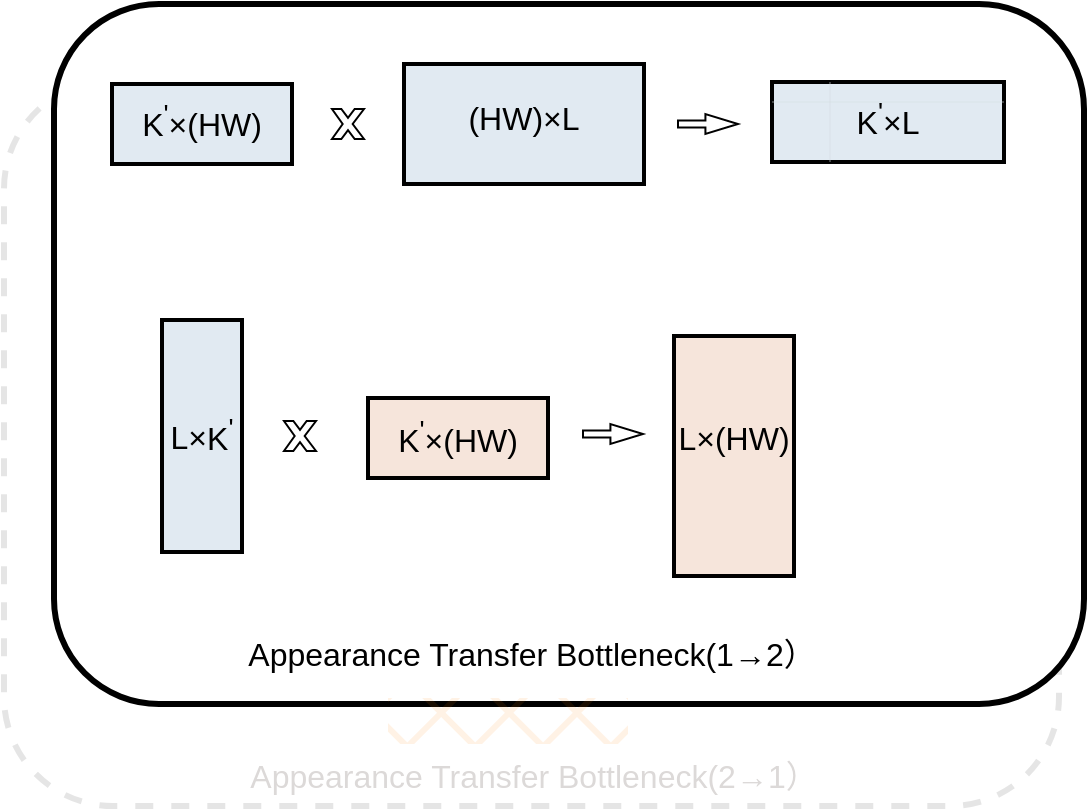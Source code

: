<mxfile version="16.2.2" type="github">
  <diagram id="7XtfOpuD7Q2xYhAB9W4s" name="第 1 页">
    <mxGraphModel dx="782" dy="540" grid="1" gridSize="10" guides="1" tooltips="1" connect="1" arrows="1" fold="1" page="1" pageScale="1" pageWidth="827" pageHeight="1169" math="0" shadow="0">
      <root>
        <mxCell id="0" />
        <mxCell id="1" parent="0" />
        <mxCell id="jSd13r3pANXuDsG4-nZU-106" value="" style="rounded=1;whiteSpace=wrap;html=1;strokeWidth=3;fillColor=none;dashed=1;opacity=10;" parent="1" vertex="1">
          <mxGeometry x="130" y="178" width="527.5" height="363" as="geometry" />
        </mxCell>
        <mxCell id="jSd13r3pANXuDsG4-nZU-1" value="" style="rounded=1;whiteSpace=wrap;html=1;strokeWidth=3;" parent="1" vertex="1">
          <mxGeometry x="155" y="140" width="515" height="350" as="geometry" />
        </mxCell>
        <mxCell id="jSd13r3pANXuDsG4-nZU-8" value="" style="html=1;shadow=0;dashed=0;align=center;verticalAlign=middle;shape=mxgraph.arrows2.arrow;dy=0.64;dx=16.29;notch=0;" parent="1" vertex="1">
          <mxGeometry x="467" y="195" width="30" height="10" as="geometry" />
        </mxCell>
        <mxCell id="jSd13r3pANXuDsG4-nZU-10" value="" style="verticalLabelPosition=bottom;verticalAlign=top;html=1;shape=mxgraph.basic.x" parent="1" vertex="1">
          <mxGeometry x="294" y="192.5" width="16" height="15" as="geometry" />
        </mxCell>
        <mxCell id="jSd13r3pANXuDsG4-nZU-54" value="" style="rounded=0;whiteSpace=wrap;html=1;glass=0;sketch=0;shadow=0;fillColor=#e1eaf2;strokeWidth=2;" parent="1" vertex="1">
          <mxGeometry x="514" y="179" width="116" height="40" as="geometry" />
        </mxCell>
        <mxCell id="jSd13r3pANXuDsG4-nZU-79" value="" style="verticalLabelPosition=bottom;verticalAlign=top;html=1;shape=mxgraph.basic.x" parent="1" vertex="1">
          <mxGeometry x="270" y="348.5" width="16" height="15" as="geometry" />
        </mxCell>
        <mxCell id="jSd13r3pANXuDsG4-nZU-69" value="" style="rounded=0;whiteSpace=wrap;html=1;glass=0;sketch=0;shadow=0;fillColor=#e1eaf2;strokeWidth=2;rotation=90;" parent="1" vertex="1">
          <mxGeometry x="171" y="336" width="116" height="40" as="geometry" />
        </mxCell>
        <mxCell id="jSd13r3pANXuDsG4-nZU-80" value="" style="group" parent="1" vertex="1" connectable="0">
          <mxGeometry x="184" y="178" width="90" height="42" as="geometry" />
        </mxCell>
        <mxCell id="jSd13r3pANXuDsG4-nZU-2" value="" style="rounded=0;whiteSpace=wrap;html=1;glass=0;sketch=0;shadow=0;fillColor=#e1eaf2;strokeWidth=2;" parent="jSd13r3pANXuDsG4-nZU-80" vertex="1">
          <mxGeometry y="2" width="90" height="40" as="geometry" />
        </mxCell>
        <mxCell id="jSd13r3pANXuDsG4-nZU-37" value="&lt;font style=&quot;font-size: 16px&quot; face=&quot;Helvetica&quot;&gt;K&lt;sup&gt;&#39;&lt;/sup&gt;×(HW)&lt;/font&gt;" style="text;html=1;strokeColor=none;fillColor=none;align=center;verticalAlign=middle;whiteSpace=wrap;rounded=0;shadow=0;glass=0;sketch=0;fillStyle=cross-hatch;opacity=30;" parent="jSd13r3pANXuDsG4-nZU-80" vertex="1">
          <mxGeometry x="10" y="5" width="70" height="30" as="geometry" />
        </mxCell>
        <mxCell id="jSd13r3pANXuDsG4-nZU-82" value="" style="rounded=0;whiteSpace=wrap;html=1;glass=0;sketch=0;shadow=0;fillColor=#f6e5db;strokeWidth=2;" parent="1" vertex="1">
          <mxGeometry x="312" y="337" width="90" height="40" as="geometry" />
        </mxCell>
        <mxCell id="jSd13r3pANXuDsG4-nZU-91" value="&lt;font style=&quot;font-size: 16px&quot; face=&quot;Helvetica&quot;&gt;K&lt;sup&gt;&#39;&lt;/sup&gt;×(HW)&lt;/font&gt;" style="text;html=1;strokeColor=none;fillColor=none;align=center;verticalAlign=middle;whiteSpace=wrap;rounded=0;shadow=0;glass=0;sketch=0;fillStyle=cross-hatch;opacity=30;" parent="1" vertex="1">
          <mxGeometry x="322" y="341" width="70" height="30" as="geometry" />
        </mxCell>
        <mxCell id="jSd13r3pANXuDsG4-nZU-93" value="" style="group" parent="1" vertex="1" connectable="0">
          <mxGeometry x="330" y="168" width="196" height="122" as="geometry" />
        </mxCell>
        <mxCell id="jSd13r3pANXuDsG4-nZU-4" value="" style="rounded=0;whiteSpace=wrap;html=1;strokeWidth=2;fillColor=#E1EAF2;" parent="jSd13r3pANXuDsG4-nZU-93" vertex="1">
          <mxGeometry y="2" width="120" height="60" as="geometry" />
        </mxCell>
        <mxCell id="jSd13r3pANXuDsG4-nZU-105" value="" style="html=1;shadow=0;dashed=0;align=center;verticalAlign=middle;shape=mxgraph.arrows2.arrow;dy=0.64;dx=16.29;notch=0;" parent="1" vertex="1">
          <mxGeometry x="419.5" y="350" width="30" height="10" as="geometry" />
        </mxCell>
        <mxCell id="jSd13r3pANXuDsG4-nZU-95" value="" style="rounded=0;whiteSpace=wrap;html=1;strokeWidth=2;fillColor=#F6E5DB;rotation=90;" parent="1" vertex="1">
          <mxGeometry x="435" y="336" width="120" height="60" as="geometry" />
        </mxCell>
        <mxCell id="jSd13r3pANXuDsG4-nZU-104" value="&lt;font style=&quot;font-size: 16px&quot;&gt;L&lt;/font&gt;&lt;font style=&quot;font-size: 16px&quot;&gt;&lt;font style=&quot;font-size: 16px&quot;&gt;×&lt;/font&gt;(HW)&lt;/font&gt;" style="text;html=1;strokeColor=none;fillColor=none;align=center;verticalAlign=middle;whiteSpace=wrap;rounded=0;shadow=0;glass=0;sketch=0;fillStyle=cross-hatch;opacity=30;rotation=0;" parent="1" vertex="1">
          <mxGeometry x="460" y="342" width="70" height="30" as="geometry" />
        </mxCell>
        <mxCell id="jSd13r3pANXuDsG4-nZU-77" value="&lt;font style=&quot;font-size: 16px&quot;&gt;L×&lt;/font&gt;&lt;font style=&quot;font-size: 16px&quot;&gt;K&lt;sup&gt;&#39;&lt;/sup&gt;&lt;/font&gt;" style="text;html=1;strokeColor=none;fillColor=none;align=center;verticalAlign=middle;whiteSpace=wrap;rounded=0;shadow=0;glass=0;sketch=0;fillStyle=cross-hatch;opacity=30;rotation=0;" parent="1" vertex="1">
          <mxGeometry x="194" y="340" width="70" height="30" as="geometry" />
        </mxCell>
        <mxCell id="jSd13r3pANXuDsG4-nZU-40" value="&lt;font style=&quot;font-size: 16px&quot;&gt;(HW)&lt;/font&gt;&lt;font style=&quot;font-size: 16px&quot;&gt;×L&lt;/font&gt;" style="text;html=1;strokeColor=none;fillColor=none;align=center;verticalAlign=middle;whiteSpace=wrap;rounded=0;shadow=0;glass=0;sketch=0;fillStyle=cross-hatch;opacity=30;" parent="1" vertex="1">
          <mxGeometry x="355" y="182" width="70" height="30" as="geometry" />
        </mxCell>
        <mxCell id="jSd13r3pANXuDsG4-nZU-56" value="" style="endArrow=none;html=1;rounded=0;entryX=1;entryY=0.25;entryDx=0;entryDy=0;exitX=0;exitY=0.25;exitDx=0;exitDy=0;strokeColor=#d5dce2;opacity=30;" parent="1" edge="1">
          <mxGeometry width="50" height="50" relative="1" as="geometry">
            <mxPoint x="514" y="189" as="sourcePoint" />
            <mxPoint x="630" y="189" as="targetPoint" />
          </mxGeometry>
        </mxCell>
        <mxCell id="jSd13r3pANXuDsG4-nZU-58" value="" style="endArrow=none;html=1;rounded=0;strokeColor=#d5dce2;exitX=0.25;exitY=0;exitDx=0;exitDy=0;entryX=0.25;entryY=1;entryDx=0;entryDy=0;opacity=30;" parent="1" edge="1">
          <mxGeometry width="50" height="50" relative="1" as="geometry">
            <mxPoint x="543" y="179" as="sourcePoint" />
            <mxPoint x="543" y="219" as="targetPoint" />
          </mxGeometry>
        </mxCell>
        <mxCell id="jSd13r3pANXuDsG4-nZU-63" value="&lt;font style=&quot;font-size: 16px&quot;&gt;K&lt;sup&gt;&#39;&lt;/sup&gt;×L&lt;/font&gt;" style="text;html=1;strokeColor=none;fillColor=none;align=center;verticalAlign=middle;whiteSpace=wrap;rounded=0;shadow=0;glass=0;sketch=0;fillStyle=cross-hatch;opacity=30;" parent="1" vertex="1">
          <mxGeometry x="537" y="182" width="70" height="30" as="geometry" />
        </mxCell>
        <mxCell id="H8M6aFFdjHr4lKEAm0NU-12" value="" style="rounded=0;whiteSpace=wrap;html=1;shadow=0;glass=0;dashed=1;sketch=0;fillStyle=cross-hatch;fontFamily=Helvetica;fontSize=16;strokeColor=none;strokeWidth=3;fillColor=#FF8000;gradientColor=none;opacity=10;" vertex="1" parent="1">
          <mxGeometry x="322" y="487" width="120" height="23" as="geometry" />
        </mxCell>
        <mxCell id="H8M6aFFdjHr4lKEAm0NU-14" value="&lt;font color=&quot;#dcd9d8&quot;&gt;Appearance Transfer Bottleneck(2→1）&lt;/font&gt;" style="text;html=1;strokeColor=none;fillColor=none;align=center;verticalAlign=middle;whiteSpace=wrap;rounded=0;shadow=0;glass=0;dashed=1;sketch=0;fillStyle=cross-hatch;fontFamily=Helvetica;fontSize=16;opacity=10;" vertex="1" parent="1">
          <mxGeometry x="235" y="511" width="320" height="30" as="geometry" />
        </mxCell>
        <mxCell id="H8M6aFFdjHr4lKEAm0NU-16" value="Appearance Transfer Bottleneck(1→2）" style="text;html=1;strokeColor=none;fillColor=none;align=center;verticalAlign=middle;whiteSpace=wrap;rounded=0;shadow=0;glass=0;dashed=1;sketch=0;fillStyle=cross-hatch;fontFamily=Helvetica;fontSize=16;opacity=10;" vertex="1" parent="1">
          <mxGeometry x="233.75" y="450" width="320" height="30" as="geometry" />
        </mxCell>
      </root>
    </mxGraphModel>
  </diagram>
</mxfile>
